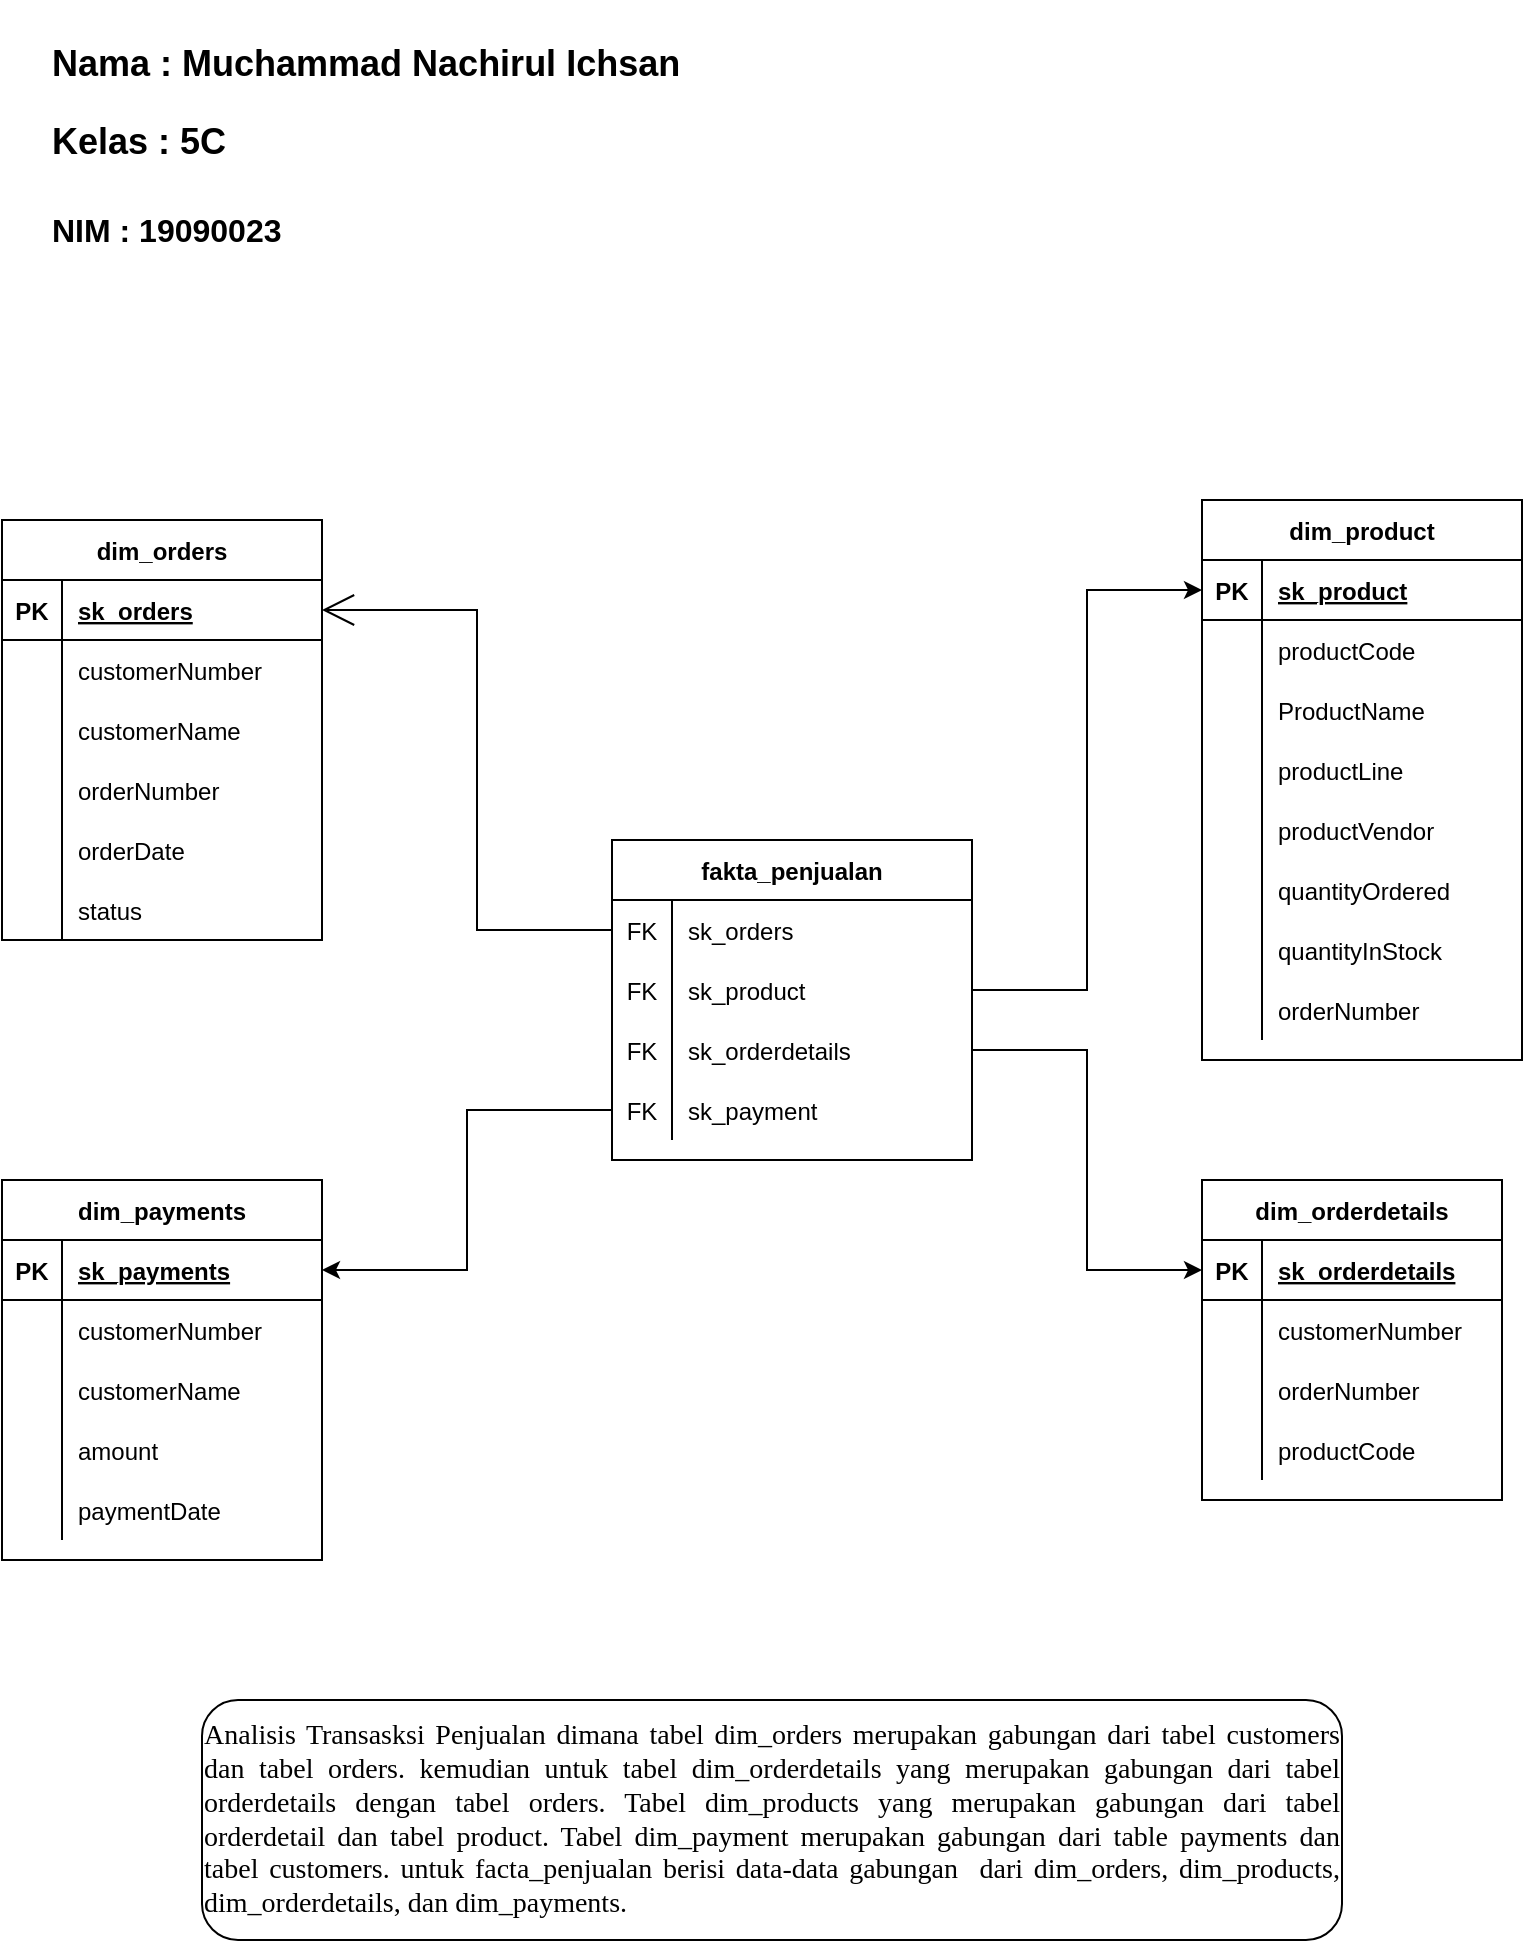 <mxfile version="15.7.0" type="device"><diagram id="pWXzZ62x38FmdUJLXMvK" name="Page-1"><mxGraphModel dx="1038" dy="539" grid="1" gridSize="10" guides="1" tooltips="1" connect="1" arrows="1" fold="1" page="1" pageScale="1" pageWidth="850" pageHeight="1100" math="0" shadow="0"><root><mxCell id="0"/><mxCell id="1" parent="0"/><mxCell id="mVuvQZ0u-5A4Cyodk1l2-1" value="fakta_penjualan" style="shape=table;startSize=30;container=1;collapsible=1;childLayout=tableLayout;fixedRows=1;rowLines=0;fontStyle=1;align=center;resizeLast=1;hachureGap=4;pointerEvents=0;" vertex="1" parent="1"><mxGeometry x="305" y="690" width="180" height="160.0" as="geometry"/></mxCell><mxCell id="mVuvQZ0u-5A4Cyodk1l2-2" value="" style="shape=partialRectangle;collapsible=0;dropTarget=0;pointerEvents=0;fillColor=none;top=0;left=0;bottom=0;right=0;points=[[0,0.5],[1,0.5]];portConstraint=eastwest;" vertex="1" parent="mVuvQZ0u-5A4Cyodk1l2-1"><mxGeometry y="30" width="180" height="30" as="geometry"/></mxCell><mxCell id="mVuvQZ0u-5A4Cyodk1l2-3" value="FK" style="shape=partialRectangle;connectable=0;fillColor=none;top=0;left=0;bottom=0;right=0;editable=1;overflow=hidden;" vertex="1" parent="mVuvQZ0u-5A4Cyodk1l2-2"><mxGeometry width="30" height="30" as="geometry"><mxRectangle width="30" height="30" as="alternateBounds"/></mxGeometry></mxCell><mxCell id="mVuvQZ0u-5A4Cyodk1l2-4" value="sk_orders" style="shape=partialRectangle;connectable=0;fillColor=none;top=0;left=0;bottom=0;right=0;align=left;spacingLeft=6;overflow=hidden;" vertex="1" parent="mVuvQZ0u-5A4Cyodk1l2-2"><mxGeometry x="30" width="150" height="30" as="geometry"><mxRectangle width="150" height="30" as="alternateBounds"/></mxGeometry></mxCell><mxCell id="mVuvQZ0u-5A4Cyodk1l2-5" value="" style="shape=partialRectangle;collapsible=0;dropTarget=0;pointerEvents=0;fillColor=none;top=0;left=0;bottom=0;right=0;points=[[0,0.5],[1,0.5]];portConstraint=eastwest;" vertex="1" parent="mVuvQZ0u-5A4Cyodk1l2-1"><mxGeometry y="60" width="180" height="30" as="geometry"/></mxCell><mxCell id="mVuvQZ0u-5A4Cyodk1l2-6" value="FK" style="shape=partialRectangle;connectable=0;fillColor=none;top=0;left=0;bottom=0;right=0;editable=1;overflow=hidden;" vertex="1" parent="mVuvQZ0u-5A4Cyodk1l2-5"><mxGeometry width="30" height="30" as="geometry"><mxRectangle width="30" height="30" as="alternateBounds"/></mxGeometry></mxCell><mxCell id="mVuvQZ0u-5A4Cyodk1l2-7" value="sk_product" style="shape=partialRectangle;connectable=0;fillColor=none;top=0;left=0;bottom=0;right=0;align=left;spacingLeft=6;overflow=hidden;" vertex="1" parent="mVuvQZ0u-5A4Cyodk1l2-5"><mxGeometry x="30" width="150" height="30" as="geometry"><mxRectangle width="150" height="30" as="alternateBounds"/></mxGeometry></mxCell><mxCell id="mVuvQZ0u-5A4Cyodk1l2-8" value="" style="shape=partialRectangle;collapsible=0;dropTarget=0;pointerEvents=0;fillColor=none;top=0;left=0;bottom=0;right=0;points=[[0,0.5],[1,0.5]];portConstraint=eastwest;" vertex="1" parent="mVuvQZ0u-5A4Cyodk1l2-1"><mxGeometry y="90" width="180" height="30" as="geometry"/></mxCell><mxCell id="mVuvQZ0u-5A4Cyodk1l2-9" value="FK" style="shape=partialRectangle;connectable=0;fillColor=none;top=0;left=0;bottom=0;right=0;editable=1;overflow=hidden;" vertex="1" parent="mVuvQZ0u-5A4Cyodk1l2-8"><mxGeometry width="30" height="30" as="geometry"><mxRectangle width="30" height="30" as="alternateBounds"/></mxGeometry></mxCell><mxCell id="mVuvQZ0u-5A4Cyodk1l2-10" value="sk_orderdetails" style="shape=partialRectangle;connectable=0;fillColor=none;top=0;left=0;bottom=0;right=0;align=left;spacingLeft=6;overflow=hidden;" vertex="1" parent="mVuvQZ0u-5A4Cyodk1l2-8"><mxGeometry x="30" width="150" height="30" as="geometry"><mxRectangle width="150" height="30" as="alternateBounds"/></mxGeometry></mxCell><mxCell id="mVuvQZ0u-5A4Cyodk1l2-11" value="" style="shape=partialRectangle;collapsible=0;dropTarget=0;pointerEvents=0;fillColor=none;top=0;left=0;bottom=0;right=0;points=[[0,0.5],[1,0.5]];portConstraint=eastwest;" vertex="1" parent="mVuvQZ0u-5A4Cyodk1l2-1"><mxGeometry y="120" width="180" height="30" as="geometry"/></mxCell><mxCell id="mVuvQZ0u-5A4Cyodk1l2-12" value="FK" style="shape=partialRectangle;connectable=0;fillColor=none;top=0;left=0;bottom=0;right=0;editable=1;overflow=hidden;" vertex="1" parent="mVuvQZ0u-5A4Cyodk1l2-11"><mxGeometry width="30" height="30" as="geometry"><mxRectangle width="30" height="30" as="alternateBounds"/></mxGeometry></mxCell><mxCell id="mVuvQZ0u-5A4Cyodk1l2-13" value="sk_payment" style="shape=partialRectangle;connectable=0;fillColor=none;top=0;left=0;bottom=0;right=0;align=left;spacingLeft=6;overflow=hidden;" vertex="1" parent="mVuvQZ0u-5A4Cyodk1l2-11"><mxGeometry x="30" width="150" height="30" as="geometry"><mxRectangle width="150" height="30" as="alternateBounds"/></mxGeometry></mxCell><mxCell id="mVuvQZ0u-5A4Cyodk1l2-14" value="dim_orders" style="shape=table;startSize=30;container=1;collapsible=1;childLayout=tableLayout;fixedRows=1;rowLines=0;fontStyle=1;align=center;resizeLast=1;hachureGap=4;pointerEvents=0;" vertex="1" parent="1"><mxGeometry y="530" width="160" height="210" as="geometry"><mxRectangle x="40" y="35" width="100" height="30" as="alternateBounds"/></mxGeometry></mxCell><mxCell id="mVuvQZ0u-5A4Cyodk1l2-15" value="" style="shape=partialRectangle;collapsible=0;dropTarget=0;pointerEvents=0;fillColor=none;top=0;left=0;bottom=1;right=0;points=[[0,0.5],[1,0.5]];portConstraint=eastwest;" vertex="1" parent="mVuvQZ0u-5A4Cyodk1l2-14"><mxGeometry y="30" width="160" height="30" as="geometry"/></mxCell><mxCell id="mVuvQZ0u-5A4Cyodk1l2-16" value="PK" style="shape=partialRectangle;connectable=0;fillColor=none;top=0;left=0;bottom=0;right=0;fontStyle=1;overflow=hidden;" vertex="1" parent="mVuvQZ0u-5A4Cyodk1l2-15"><mxGeometry width="30" height="30" as="geometry"><mxRectangle width="30" height="30" as="alternateBounds"/></mxGeometry></mxCell><mxCell id="mVuvQZ0u-5A4Cyodk1l2-17" value="sk_orders" style="shape=partialRectangle;connectable=0;fillColor=none;top=0;left=0;bottom=0;right=0;align=left;spacingLeft=6;fontStyle=5;overflow=hidden;" vertex="1" parent="mVuvQZ0u-5A4Cyodk1l2-15"><mxGeometry x="30" width="130" height="30" as="geometry"><mxRectangle width="130" height="30" as="alternateBounds"/></mxGeometry></mxCell><mxCell id="mVuvQZ0u-5A4Cyodk1l2-18" value="" style="shape=partialRectangle;collapsible=0;dropTarget=0;pointerEvents=0;fillColor=none;top=0;left=0;bottom=0;right=0;points=[[0,0.5],[1,0.5]];portConstraint=eastwest;" vertex="1" parent="mVuvQZ0u-5A4Cyodk1l2-14"><mxGeometry y="60" width="160" height="30" as="geometry"/></mxCell><mxCell id="mVuvQZ0u-5A4Cyodk1l2-19" value="" style="shape=partialRectangle;connectable=0;fillColor=none;top=0;left=0;bottom=0;right=0;editable=1;overflow=hidden;" vertex="1" parent="mVuvQZ0u-5A4Cyodk1l2-18"><mxGeometry width="30" height="30" as="geometry"><mxRectangle width="30" height="30" as="alternateBounds"/></mxGeometry></mxCell><mxCell id="mVuvQZ0u-5A4Cyodk1l2-20" value="customerNumber " style="shape=partialRectangle;connectable=0;fillColor=none;top=0;left=0;bottom=0;right=0;align=left;spacingLeft=6;overflow=hidden;" vertex="1" parent="mVuvQZ0u-5A4Cyodk1l2-18"><mxGeometry x="30" width="130" height="30" as="geometry"><mxRectangle width="130" height="30" as="alternateBounds"/></mxGeometry></mxCell><mxCell id="mVuvQZ0u-5A4Cyodk1l2-21" value="" style="shape=partialRectangle;collapsible=0;dropTarget=0;pointerEvents=0;fillColor=none;top=0;left=0;bottom=0;right=0;points=[[0,0.5],[1,0.5]];portConstraint=eastwest;" vertex="1" parent="mVuvQZ0u-5A4Cyodk1l2-14"><mxGeometry y="90" width="160" height="30" as="geometry"/></mxCell><mxCell id="mVuvQZ0u-5A4Cyodk1l2-22" value="" style="shape=partialRectangle;connectable=0;fillColor=none;top=0;left=0;bottom=0;right=0;editable=1;overflow=hidden;" vertex="1" parent="mVuvQZ0u-5A4Cyodk1l2-21"><mxGeometry width="30" height="30" as="geometry"><mxRectangle width="30" height="30" as="alternateBounds"/></mxGeometry></mxCell><mxCell id="mVuvQZ0u-5A4Cyodk1l2-23" value="customerName" style="shape=partialRectangle;connectable=0;fillColor=none;top=0;left=0;bottom=0;right=0;align=left;spacingLeft=6;overflow=hidden;" vertex="1" parent="mVuvQZ0u-5A4Cyodk1l2-21"><mxGeometry x="30" width="130" height="30" as="geometry"><mxRectangle width="130" height="30" as="alternateBounds"/></mxGeometry></mxCell><mxCell id="mVuvQZ0u-5A4Cyodk1l2-24" value="" style="shape=partialRectangle;collapsible=0;dropTarget=0;pointerEvents=0;fillColor=none;top=0;left=0;bottom=0;right=0;points=[[0,0.5],[1,0.5]];portConstraint=eastwest;" vertex="1" parent="mVuvQZ0u-5A4Cyodk1l2-14"><mxGeometry y="120" width="160" height="30" as="geometry"/></mxCell><mxCell id="mVuvQZ0u-5A4Cyodk1l2-25" value="" style="shape=partialRectangle;connectable=0;fillColor=none;top=0;left=0;bottom=0;right=0;editable=1;overflow=hidden;" vertex="1" parent="mVuvQZ0u-5A4Cyodk1l2-24"><mxGeometry width="30" height="30" as="geometry"><mxRectangle width="30" height="30" as="alternateBounds"/></mxGeometry></mxCell><mxCell id="mVuvQZ0u-5A4Cyodk1l2-26" value="orderNumber" style="shape=partialRectangle;connectable=0;fillColor=none;top=0;left=0;bottom=0;right=0;align=left;spacingLeft=6;overflow=hidden;" vertex="1" parent="mVuvQZ0u-5A4Cyodk1l2-24"><mxGeometry x="30" width="130" height="30" as="geometry"><mxRectangle width="130" height="30" as="alternateBounds"/></mxGeometry></mxCell><mxCell id="mVuvQZ0u-5A4Cyodk1l2-27" value="" style="shape=partialRectangle;collapsible=0;dropTarget=0;pointerEvents=0;fillColor=none;top=0;left=0;bottom=0;right=0;points=[[0,0.5],[1,0.5]];portConstraint=eastwest;" vertex="1" parent="mVuvQZ0u-5A4Cyodk1l2-14"><mxGeometry y="150" width="160" height="30" as="geometry"/></mxCell><mxCell id="mVuvQZ0u-5A4Cyodk1l2-28" value="" style="shape=partialRectangle;connectable=0;fillColor=none;top=0;left=0;bottom=0;right=0;editable=1;overflow=hidden;" vertex="1" parent="mVuvQZ0u-5A4Cyodk1l2-27"><mxGeometry width="30" height="30" as="geometry"><mxRectangle width="30" height="30" as="alternateBounds"/></mxGeometry></mxCell><mxCell id="mVuvQZ0u-5A4Cyodk1l2-29" value="orderDate" style="shape=partialRectangle;connectable=0;fillColor=none;top=0;left=0;bottom=0;right=0;align=left;spacingLeft=6;overflow=hidden;" vertex="1" parent="mVuvQZ0u-5A4Cyodk1l2-27"><mxGeometry x="30" width="130" height="30" as="geometry"><mxRectangle width="130" height="30" as="alternateBounds"/></mxGeometry></mxCell><mxCell id="mVuvQZ0u-5A4Cyodk1l2-30" value="" style="shape=partialRectangle;collapsible=0;dropTarget=0;pointerEvents=0;fillColor=none;top=0;left=0;bottom=0;right=0;points=[[0,0.5],[1,0.5]];portConstraint=eastwest;" vertex="1" parent="mVuvQZ0u-5A4Cyodk1l2-14"><mxGeometry y="180" width="160" height="30" as="geometry"/></mxCell><mxCell id="mVuvQZ0u-5A4Cyodk1l2-31" value="" style="shape=partialRectangle;connectable=0;fillColor=none;top=0;left=0;bottom=0;right=0;editable=1;overflow=hidden;" vertex="1" parent="mVuvQZ0u-5A4Cyodk1l2-30"><mxGeometry width="30" height="30" as="geometry"><mxRectangle width="30" height="30" as="alternateBounds"/></mxGeometry></mxCell><mxCell id="mVuvQZ0u-5A4Cyodk1l2-32" value="status" style="shape=partialRectangle;connectable=0;fillColor=none;top=0;left=0;bottom=0;right=0;align=left;spacingLeft=6;overflow=hidden;" vertex="1" parent="mVuvQZ0u-5A4Cyodk1l2-30"><mxGeometry x="30" width="130" height="30" as="geometry"><mxRectangle width="130" height="30" as="alternateBounds"/></mxGeometry></mxCell><mxCell id="mVuvQZ0u-5A4Cyodk1l2-33" style="edgeStyle=orthogonalEdgeStyle;rounded=0;orthogonalLoop=1;jettySize=auto;html=1;entryX=0;entryY=0.5;entryDx=0;entryDy=0;endArrow=none;startSize=14;endSize=14;sourcePerimeterSpacing=8;targetPerimeterSpacing=8;exitX=1;exitY=0.5;exitDx=0;exitDy=0;startArrow=open;startFill=0;endFill=0;" edge="1" parent="1" source="mVuvQZ0u-5A4Cyodk1l2-15" target="mVuvQZ0u-5A4Cyodk1l2-2"><mxGeometry relative="1" as="geometry"/></mxCell><mxCell id="mVuvQZ0u-5A4Cyodk1l2-34" value="dim_product" style="shape=table;startSize=30;container=1;collapsible=1;childLayout=tableLayout;fixedRows=1;rowLines=0;fontStyle=1;align=center;resizeLast=1;hachureGap=4;pointerEvents=0;" vertex="1" parent="1"><mxGeometry x="600" y="520" width="160" height="280" as="geometry"/></mxCell><mxCell id="mVuvQZ0u-5A4Cyodk1l2-35" value="" style="shape=partialRectangle;collapsible=0;dropTarget=0;pointerEvents=0;fillColor=none;top=0;left=0;bottom=1;right=0;points=[[0,0.5],[1,0.5]];portConstraint=eastwest;" vertex="1" parent="mVuvQZ0u-5A4Cyodk1l2-34"><mxGeometry y="30" width="160" height="30" as="geometry"/></mxCell><mxCell id="mVuvQZ0u-5A4Cyodk1l2-36" value="PK" style="shape=partialRectangle;connectable=0;fillColor=none;top=0;left=0;bottom=0;right=0;fontStyle=1;overflow=hidden;" vertex="1" parent="mVuvQZ0u-5A4Cyodk1l2-35"><mxGeometry width="30" height="30" as="geometry"><mxRectangle width="30" height="30" as="alternateBounds"/></mxGeometry></mxCell><mxCell id="mVuvQZ0u-5A4Cyodk1l2-37" value="sk_product" style="shape=partialRectangle;connectable=0;fillColor=none;top=0;left=0;bottom=0;right=0;align=left;spacingLeft=6;fontStyle=5;overflow=hidden;" vertex="1" parent="mVuvQZ0u-5A4Cyodk1l2-35"><mxGeometry x="30" width="130" height="30" as="geometry"><mxRectangle width="130" height="30" as="alternateBounds"/></mxGeometry></mxCell><mxCell id="mVuvQZ0u-5A4Cyodk1l2-38" value="" style="shape=partialRectangle;collapsible=0;dropTarget=0;pointerEvents=0;fillColor=none;top=0;left=0;bottom=0;right=0;points=[[0,0.5],[1,0.5]];portConstraint=eastwest;" vertex="1" parent="mVuvQZ0u-5A4Cyodk1l2-34"><mxGeometry y="60" width="160" height="30" as="geometry"/></mxCell><mxCell id="mVuvQZ0u-5A4Cyodk1l2-39" value="" style="shape=partialRectangle;connectable=0;fillColor=none;top=0;left=0;bottom=0;right=0;editable=1;overflow=hidden;" vertex="1" parent="mVuvQZ0u-5A4Cyodk1l2-38"><mxGeometry width="30" height="30" as="geometry"><mxRectangle width="30" height="30" as="alternateBounds"/></mxGeometry></mxCell><mxCell id="mVuvQZ0u-5A4Cyodk1l2-40" value="productCode" style="shape=partialRectangle;connectable=0;fillColor=none;top=0;left=0;bottom=0;right=0;align=left;spacingLeft=6;overflow=hidden;" vertex="1" parent="mVuvQZ0u-5A4Cyodk1l2-38"><mxGeometry x="30" width="130" height="30" as="geometry"><mxRectangle width="130" height="30" as="alternateBounds"/></mxGeometry></mxCell><mxCell id="mVuvQZ0u-5A4Cyodk1l2-41" value="" style="shape=partialRectangle;collapsible=0;dropTarget=0;pointerEvents=0;fillColor=none;top=0;left=0;bottom=0;right=0;points=[[0,0.5],[1,0.5]];portConstraint=eastwest;" vertex="1" parent="mVuvQZ0u-5A4Cyodk1l2-34"><mxGeometry y="90" width="160" height="30" as="geometry"/></mxCell><mxCell id="mVuvQZ0u-5A4Cyodk1l2-42" value="" style="shape=partialRectangle;connectable=0;fillColor=none;top=0;left=0;bottom=0;right=0;editable=1;overflow=hidden;" vertex="1" parent="mVuvQZ0u-5A4Cyodk1l2-41"><mxGeometry width="30" height="30" as="geometry"><mxRectangle width="30" height="30" as="alternateBounds"/></mxGeometry></mxCell><mxCell id="mVuvQZ0u-5A4Cyodk1l2-43" value="ProductName" style="shape=partialRectangle;connectable=0;fillColor=none;top=0;left=0;bottom=0;right=0;align=left;spacingLeft=6;overflow=hidden;" vertex="1" parent="mVuvQZ0u-5A4Cyodk1l2-41"><mxGeometry x="30" width="130" height="30" as="geometry"><mxRectangle width="130" height="30" as="alternateBounds"/></mxGeometry></mxCell><mxCell id="mVuvQZ0u-5A4Cyodk1l2-44" value="" style="shape=partialRectangle;collapsible=0;dropTarget=0;pointerEvents=0;fillColor=none;top=0;left=0;bottom=0;right=0;points=[[0,0.5],[1,0.5]];portConstraint=eastwest;" vertex="1" parent="mVuvQZ0u-5A4Cyodk1l2-34"><mxGeometry y="120" width="160" height="30" as="geometry"/></mxCell><mxCell id="mVuvQZ0u-5A4Cyodk1l2-45" value="" style="shape=partialRectangle;connectable=0;fillColor=none;top=0;left=0;bottom=0;right=0;editable=1;overflow=hidden;" vertex="1" parent="mVuvQZ0u-5A4Cyodk1l2-44"><mxGeometry width="30" height="30" as="geometry"><mxRectangle width="30" height="30" as="alternateBounds"/></mxGeometry></mxCell><mxCell id="mVuvQZ0u-5A4Cyodk1l2-46" value="productLine" style="shape=partialRectangle;connectable=0;fillColor=none;top=0;left=0;bottom=0;right=0;align=left;spacingLeft=6;overflow=hidden;" vertex="1" parent="mVuvQZ0u-5A4Cyodk1l2-44"><mxGeometry x="30" width="130" height="30" as="geometry"><mxRectangle width="130" height="30" as="alternateBounds"/></mxGeometry></mxCell><mxCell id="mVuvQZ0u-5A4Cyodk1l2-47" value="" style="shape=partialRectangle;collapsible=0;dropTarget=0;pointerEvents=0;fillColor=none;top=0;left=0;bottom=0;right=0;points=[[0,0.5],[1,0.5]];portConstraint=eastwest;" vertex="1" parent="mVuvQZ0u-5A4Cyodk1l2-34"><mxGeometry y="150" width="160" height="30" as="geometry"/></mxCell><mxCell id="mVuvQZ0u-5A4Cyodk1l2-48" value="" style="shape=partialRectangle;connectable=0;fillColor=none;top=0;left=0;bottom=0;right=0;editable=1;overflow=hidden;" vertex="1" parent="mVuvQZ0u-5A4Cyodk1l2-47"><mxGeometry width="30" height="30" as="geometry"><mxRectangle width="30" height="30" as="alternateBounds"/></mxGeometry></mxCell><mxCell id="mVuvQZ0u-5A4Cyodk1l2-49" value="productVendor" style="shape=partialRectangle;connectable=0;fillColor=none;top=0;left=0;bottom=0;right=0;align=left;spacingLeft=6;overflow=hidden;" vertex="1" parent="mVuvQZ0u-5A4Cyodk1l2-47"><mxGeometry x="30" width="130" height="30" as="geometry"><mxRectangle width="130" height="30" as="alternateBounds"/></mxGeometry></mxCell><mxCell id="mVuvQZ0u-5A4Cyodk1l2-50" value="" style="shape=partialRectangle;collapsible=0;dropTarget=0;pointerEvents=0;fillColor=none;top=0;left=0;bottom=0;right=0;points=[[0,0.5],[1,0.5]];portConstraint=eastwest;" vertex="1" parent="mVuvQZ0u-5A4Cyodk1l2-34"><mxGeometry y="180" width="160" height="30" as="geometry"/></mxCell><mxCell id="mVuvQZ0u-5A4Cyodk1l2-51" value="" style="shape=partialRectangle;connectable=0;fillColor=none;top=0;left=0;bottom=0;right=0;editable=1;overflow=hidden;" vertex="1" parent="mVuvQZ0u-5A4Cyodk1l2-50"><mxGeometry width="30" height="30" as="geometry"><mxRectangle width="30" height="30" as="alternateBounds"/></mxGeometry></mxCell><mxCell id="mVuvQZ0u-5A4Cyodk1l2-52" value="quantityOrdered" style="shape=partialRectangle;connectable=0;fillColor=none;top=0;left=0;bottom=0;right=0;align=left;spacingLeft=6;overflow=hidden;" vertex="1" parent="mVuvQZ0u-5A4Cyodk1l2-50"><mxGeometry x="30" width="130" height="30" as="geometry"><mxRectangle width="130" height="30" as="alternateBounds"/></mxGeometry></mxCell><mxCell id="mVuvQZ0u-5A4Cyodk1l2-53" value="" style="shape=partialRectangle;collapsible=0;dropTarget=0;pointerEvents=0;fillColor=none;top=0;left=0;bottom=0;right=0;points=[[0,0.5],[1,0.5]];portConstraint=eastwest;" vertex="1" parent="mVuvQZ0u-5A4Cyodk1l2-34"><mxGeometry y="210" width="160" height="30" as="geometry"/></mxCell><mxCell id="mVuvQZ0u-5A4Cyodk1l2-54" value="" style="shape=partialRectangle;connectable=0;fillColor=none;top=0;left=0;bottom=0;right=0;editable=1;overflow=hidden;" vertex="1" parent="mVuvQZ0u-5A4Cyodk1l2-53"><mxGeometry width="30" height="30" as="geometry"><mxRectangle width="30" height="30" as="alternateBounds"/></mxGeometry></mxCell><mxCell id="mVuvQZ0u-5A4Cyodk1l2-55" value="quantityInStock" style="shape=partialRectangle;connectable=0;fillColor=none;top=0;left=0;bottom=0;right=0;align=left;spacingLeft=6;overflow=hidden;" vertex="1" parent="mVuvQZ0u-5A4Cyodk1l2-53"><mxGeometry x="30" width="130" height="30" as="geometry"><mxRectangle width="130" height="30" as="alternateBounds"/></mxGeometry></mxCell><mxCell id="mVuvQZ0u-5A4Cyodk1l2-56" value="" style="shape=partialRectangle;collapsible=0;dropTarget=0;pointerEvents=0;fillColor=none;top=0;left=0;bottom=0;right=0;points=[[0,0.5],[1,0.5]];portConstraint=eastwest;" vertex="1" parent="mVuvQZ0u-5A4Cyodk1l2-34"><mxGeometry y="240" width="160" height="30" as="geometry"/></mxCell><mxCell id="mVuvQZ0u-5A4Cyodk1l2-57" value="" style="shape=partialRectangle;connectable=0;fillColor=none;top=0;left=0;bottom=0;right=0;editable=1;overflow=hidden;" vertex="1" parent="mVuvQZ0u-5A4Cyodk1l2-56"><mxGeometry width="30" height="30" as="geometry"><mxRectangle width="30" height="30" as="alternateBounds"/></mxGeometry></mxCell><mxCell id="mVuvQZ0u-5A4Cyodk1l2-58" value="orderNumber" style="shape=partialRectangle;connectable=0;fillColor=none;top=0;left=0;bottom=0;right=0;align=left;spacingLeft=6;overflow=hidden;" vertex="1" parent="mVuvQZ0u-5A4Cyodk1l2-56"><mxGeometry x="30" width="130" height="30" as="geometry"><mxRectangle width="130" height="30" as="alternateBounds"/></mxGeometry></mxCell><mxCell id="mVuvQZ0u-5A4Cyodk1l2-59" value="dim_orderdetails" style="shape=table;startSize=30;container=1;collapsible=1;childLayout=tableLayout;fixedRows=1;rowLines=0;fontStyle=1;align=center;resizeLast=1;hachureGap=4;pointerEvents=0;" vertex="1" parent="1"><mxGeometry x="600" y="860" width="150" height="160" as="geometry"/></mxCell><mxCell id="mVuvQZ0u-5A4Cyodk1l2-60" value="" style="shape=partialRectangle;collapsible=0;dropTarget=0;pointerEvents=0;fillColor=none;top=0;left=0;bottom=1;right=0;points=[[0,0.5],[1,0.5]];portConstraint=eastwest;" vertex="1" parent="mVuvQZ0u-5A4Cyodk1l2-59"><mxGeometry y="30" width="150" height="30" as="geometry"/></mxCell><mxCell id="mVuvQZ0u-5A4Cyodk1l2-61" value="PK" style="shape=partialRectangle;connectable=0;fillColor=none;top=0;left=0;bottom=0;right=0;fontStyle=1;overflow=hidden;" vertex="1" parent="mVuvQZ0u-5A4Cyodk1l2-60"><mxGeometry width="30" height="30" as="geometry"><mxRectangle width="30" height="30" as="alternateBounds"/></mxGeometry></mxCell><mxCell id="mVuvQZ0u-5A4Cyodk1l2-62" value="sk_orderdetails" style="shape=partialRectangle;connectable=0;fillColor=none;top=0;left=0;bottom=0;right=0;align=left;spacingLeft=6;fontStyle=5;overflow=hidden;" vertex="1" parent="mVuvQZ0u-5A4Cyodk1l2-60"><mxGeometry x="30" width="120" height="30" as="geometry"><mxRectangle width="120" height="30" as="alternateBounds"/></mxGeometry></mxCell><mxCell id="mVuvQZ0u-5A4Cyodk1l2-63" value="" style="shape=partialRectangle;collapsible=0;dropTarget=0;pointerEvents=0;fillColor=none;top=0;left=0;bottom=0;right=0;points=[[0,0.5],[1,0.5]];portConstraint=eastwest;" vertex="1" parent="mVuvQZ0u-5A4Cyodk1l2-59"><mxGeometry y="60" width="150" height="30" as="geometry"/></mxCell><mxCell id="mVuvQZ0u-5A4Cyodk1l2-64" value="" style="shape=partialRectangle;connectable=0;fillColor=none;top=0;left=0;bottom=0;right=0;editable=1;overflow=hidden;" vertex="1" parent="mVuvQZ0u-5A4Cyodk1l2-63"><mxGeometry width="30" height="30" as="geometry"><mxRectangle width="30" height="30" as="alternateBounds"/></mxGeometry></mxCell><mxCell id="mVuvQZ0u-5A4Cyodk1l2-65" value="customerNumber" style="shape=partialRectangle;connectable=0;fillColor=none;top=0;left=0;bottom=0;right=0;align=left;spacingLeft=6;overflow=hidden;" vertex="1" parent="mVuvQZ0u-5A4Cyodk1l2-63"><mxGeometry x="30" width="120" height="30" as="geometry"><mxRectangle width="120" height="30" as="alternateBounds"/></mxGeometry></mxCell><mxCell id="mVuvQZ0u-5A4Cyodk1l2-66" value="" style="shape=partialRectangle;collapsible=0;dropTarget=0;pointerEvents=0;fillColor=none;top=0;left=0;bottom=0;right=0;points=[[0,0.5],[1,0.5]];portConstraint=eastwest;" vertex="1" parent="mVuvQZ0u-5A4Cyodk1l2-59"><mxGeometry y="90" width="150" height="30" as="geometry"/></mxCell><mxCell id="mVuvQZ0u-5A4Cyodk1l2-67" value="" style="shape=partialRectangle;connectable=0;fillColor=none;top=0;left=0;bottom=0;right=0;editable=1;overflow=hidden;" vertex="1" parent="mVuvQZ0u-5A4Cyodk1l2-66"><mxGeometry width="30" height="30" as="geometry"><mxRectangle width="30" height="30" as="alternateBounds"/></mxGeometry></mxCell><mxCell id="mVuvQZ0u-5A4Cyodk1l2-68" value="orderNumber" style="shape=partialRectangle;connectable=0;fillColor=none;top=0;left=0;bottom=0;right=0;align=left;spacingLeft=6;overflow=hidden;" vertex="1" parent="mVuvQZ0u-5A4Cyodk1l2-66"><mxGeometry x="30" width="120" height="30" as="geometry"><mxRectangle width="120" height="30" as="alternateBounds"/></mxGeometry></mxCell><mxCell id="mVuvQZ0u-5A4Cyodk1l2-69" value="" style="shape=partialRectangle;collapsible=0;dropTarget=0;pointerEvents=0;fillColor=none;top=0;left=0;bottom=0;right=0;points=[[0,0.5],[1,0.5]];portConstraint=eastwest;" vertex="1" parent="mVuvQZ0u-5A4Cyodk1l2-59"><mxGeometry y="120" width="150" height="30" as="geometry"/></mxCell><mxCell id="mVuvQZ0u-5A4Cyodk1l2-70" value="" style="shape=partialRectangle;connectable=0;fillColor=none;top=0;left=0;bottom=0;right=0;editable=1;overflow=hidden;" vertex="1" parent="mVuvQZ0u-5A4Cyodk1l2-69"><mxGeometry width="30" height="30" as="geometry"><mxRectangle width="30" height="30" as="alternateBounds"/></mxGeometry></mxCell><mxCell id="mVuvQZ0u-5A4Cyodk1l2-71" value="productCode" style="shape=partialRectangle;connectable=0;fillColor=none;top=0;left=0;bottom=0;right=0;align=left;spacingLeft=6;overflow=hidden;" vertex="1" parent="mVuvQZ0u-5A4Cyodk1l2-69"><mxGeometry x="30" width="120" height="30" as="geometry"><mxRectangle width="120" height="30" as="alternateBounds"/></mxGeometry></mxCell><mxCell id="mVuvQZ0u-5A4Cyodk1l2-72" value="dim_payments" style="shape=table;startSize=30;container=1;collapsible=1;childLayout=tableLayout;fixedRows=1;rowLines=0;fontStyle=1;align=center;resizeLast=1;hachureGap=4;pointerEvents=0;" vertex="1" parent="1"><mxGeometry y="860" width="160" height="190" as="geometry"/></mxCell><mxCell id="mVuvQZ0u-5A4Cyodk1l2-73" value="" style="shape=partialRectangle;collapsible=0;dropTarget=0;pointerEvents=0;fillColor=none;top=0;left=0;bottom=1;right=0;points=[[0,0.5],[1,0.5]];portConstraint=eastwest;" vertex="1" parent="mVuvQZ0u-5A4Cyodk1l2-72"><mxGeometry y="30" width="160" height="30" as="geometry"/></mxCell><mxCell id="mVuvQZ0u-5A4Cyodk1l2-74" value="PK" style="shape=partialRectangle;connectable=0;fillColor=none;top=0;left=0;bottom=0;right=0;fontStyle=1;overflow=hidden;" vertex="1" parent="mVuvQZ0u-5A4Cyodk1l2-73"><mxGeometry width="30" height="30" as="geometry"><mxRectangle width="30" height="30" as="alternateBounds"/></mxGeometry></mxCell><mxCell id="mVuvQZ0u-5A4Cyodk1l2-75" value="sk_payments" style="shape=partialRectangle;connectable=0;fillColor=none;top=0;left=0;bottom=0;right=0;align=left;spacingLeft=6;fontStyle=5;overflow=hidden;" vertex="1" parent="mVuvQZ0u-5A4Cyodk1l2-73"><mxGeometry x="30" width="130" height="30" as="geometry"><mxRectangle width="130" height="30" as="alternateBounds"/></mxGeometry></mxCell><mxCell id="mVuvQZ0u-5A4Cyodk1l2-76" value="" style="shape=partialRectangle;collapsible=0;dropTarget=0;pointerEvents=0;fillColor=none;top=0;left=0;bottom=0;right=0;points=[[0,0.5],[1,0.5]];portConstraint=eastwest;" vertex="1" parent="mVuvQZ0u-5A4Cyodk1l2-72"><mxGeometry y="60" width="160" height="30" as="geometry"/></mxCell><mxCell id="mVuvQZ0u-5A4Cyodk1l2-77" value="" style="shape=partialRectangle;connectable=0;fillColor=none;top=0;left=0;bottom=0;right=0;editable=1;overflow=hidden;" vertex="1" parent="mVuvQZ0u-5A4Cyodk1l2-76"><mxGeometry width="30" height="30" as="geometry"><mxRectangle width="30" height="30" as="alternateBounds"/></mxGeometry></mxCell><mxCell id="mVuvQZ0u-5A4Cyodk1l2-78" value="customerNumber" style="shape=partialRectangle;connectable=0;fillColor=none;top=0;left=0;bottom=0;right=0;align=left;spacingLeft=6;overflow=hidden;" vertex="1" parent="mVuvQZ0u-5A4Cyodk1l2-76"><mxGeometry x="30" width="130" height="30" as="geometry"><mxRectangle width="130" height="30" as="alternateBounds"/></mxGeometry></mxCell><mxCell id="mVuvQZ0u-5A4Cyodk1l2-79" value="" style="shape=partialRectangle;collapsible=0;dropTarget=0;pointerEvents=0;fillColor=none;top=0;left=0;bottom=0;right=0;points=[[0,0.5],[1,0.5]];portConstraint=eastwest;" vertex="1" parent="mVuvQZ0u-5A4Cyodk1l2-72"><mxGeometry y="90" width="160" height="30" as="geometry"/></mxCell><mxCell id="mVuvQZ0u-5A4Cyodk1l2-80" value="" style="shape=partialRectangle;connectable=0;fillColor=none;top=0;left=0;bottom=0;right=0;editable=1;overflow=hidden;" vertex="1" parent="mVuvQZ0u-5A4Cyodk1l2-79"><mxGeometry width="30" height="30" as="geometry"><mxRectangle width="30" height="30" as="alternateBounds"/></mxGeometry></mxCell><mxCell id="mVuvQZ0u-5A4Cyodk1l2-81" value="customerName" style="shape=partialRectangle;connectable=0;fillColor=none;top=0;left=0;bottom=0;right=0;align=left;spacingLeft=6;overflow=hidden;" vertex="1" parent="mVuvQZ0u-5A4Cyodk1l2-79"><mxGeometry x="30" width="130" height="30" as="geometry"><mxRectangle width="130" height="30" as="alternateBounds"/></mxGeometry></mxCell><mxCell id="mVuvQZ0u-5A4Cyodk1l2-82" value="" style="shape=partialRectangle;collapsible=0;dropTarget=0;pointerEvents=0;fillColor=none;top=0;left=0;bottom=0;right=0;points=[[0,0.5],[1,0.5]];portConstraint=eastwest;" vertex="1" parent="mVuvQZ0u-5A4Cyodk1l2-72"><mxGeometry y="120" width="160" height="30" as="geometry"/></mxCell><mxCell id="mVuvQZ0u-5A4Cyodk1l2-83" value="" style="shape=partialRectangle;connectable=0;fillColor=none;top=0;left=0;bottom=0;right=0;editable=1;overflow=hidden;" vertex="1" parent="mVuvQZ0u-5A4Cyodk1l2-82"><mxGeometry width="30" height="30" as="geometry"><mxRectangle width="30" height="30" as="alternateBounds"/></mxGeometry></mxCell><mxCell id="mVuvQZ0u-5A4Cyodk1l2-84" value="amount" style="shape=partialRectangle;connectable=0;fillColor=none;top=0;left=0;bottom=0;right=0;align=left;spacingLeft=6;overflow=hidden;" vertex="1" parent="mVuvQZ0u-5A4Cyodk1l2-82"><mxGeometry x="30" width="130" height="30" as="geometry"><mxRectangle width="130" height="30" as="alternateBounds"/></mxGeometry></mxCell><mxCell id="mVuvQZ0u-5A4Cyodk1l2-85" value="" style="shape=partialRectangle;collapsible=0;dropTarget=0;pointerEvents=0;fillColor=none;top=0;left=0;bottom=0;right=0;points=[[0,0.5],[1,0.5]];portConstraint=eastwest;" vertex="1" parent="mVuvQZ0u-5A4Cyodk1l2-72"><mxGeometry y="150" width="160" height="30" as="geometry"/></mxCell><mxCell id="mVuvQZ0u-5A4Cyodk1l2-86" value="" style="shape=partialRectangle;connectable=0;fillColor=none;top=0;left=0;bottom=0;right=0;editable=1;overflow=hidden;" vertex="1" parent="mVuvQZ0u-5A4Cyodk1l2-85"><mxGeometry width="30" height="30" as="geometry"><mxRectangle width="30" height="30" as="alternateBounds"/></mxGeometry></mxCell><mxCell id="mVuvQZ0u-5A4Cyodk1l2-87" value="paymentDate" style="shape=partialRectangle;connectable=0;fillColor=none;top=0;left=0;bottom=0;right=0;align=left;spacingLeft=6;overflow=hidden;" vertex="1" parent="mVuvQZ0u-5A4Cyodk1l2-85"><mxGeometry x="30" width="130" height="30" as="geometry"><mxRectangle width="130" height="30" as="alternateBounds"/></mxGeometry></mxCell><mxCell id="mVuvQZ0u-5A4Cyodk1l2-88" style="edgeStyle=orthogonalEdgeStyle;rounded=0;orthogonalLoop=1;jettySize=auto;html=1;exitX=1;exitY=0.5;exitDx=0;exitDy=0;entryX=0;entryY=0.5;entryDx=0;entryDy=0;" edge="1" parent="1" source="mVuvQZ0u-5A4Cyodk1l2-5" target="mVuvQZ0u-5A4Cyodk1l2-35"><mxGeometry relative="1" as="geometry"/></mxCell><mxCell id="mVuvQZ0u-5A4Cyodk1l2-89" style="edgeStyle=orthogonalEdgeStyle;rounded=0;orthogonalLoop=1;jettySize=auto;html=1;exitX=1;exitY=0.5;exitDx=0;exitDy=0;entryX=0;entryY=0.5;entryDx=0;entryDy=0;" edge="1" parent="1" source="mVuvQZ0u-5A4Cyodk1l2-8" target="mVuvQZ0u-5A4Cyodk1l2-60"><mxGeometry relative="1" as="geometry"/></mxCell><mxCell id="mVuvQZ0u-5A4Cyodk1l2-90" style="edgeStyle=orthogonalEdgeStyle;rounded=0;orthogonalLoop=1;jettySize=auto;html=1;exitX=0;exitY=0.5;exitDx=0;exitDy=0;entryX=1;entryY=0.5;entryDx=0;entryDy=0;" edge="1" parent="1" source="mVuvQZ0u-5A4Cyodk1l2-11" target="mVuvQZ0u-5A4Cyodk1l2-73"><mxGeometry relative="1" as="geometry"/></mxCell><mxCell id="mVuvQZ0u-5A4Cyodk1l2-91" value="&lt;h1&gt;&lt;font style=&quot;font-size: 18px&quot;&gt;Nama : Muchammad Nachirul Ichsan&lt;/font&gt;&lt;/h1&gt;&lt;div&gt;&lt;font style=&quot;font-size: 18px&quot;&gt;&lt;b&gt;Kelas : 5C&lt;/b&gt;&lt;/font&gt;&lt;/div&gt;&lt;div&gt;&lt;h1&gt;&lt;font size=&quot;3&quot;&gt;NIM : 19090023&lt;/font&gt;&lt;/h1&gt;&lt;/div&gt;" style="text;html=1;strokeColor=none;fillColor=none;spacing=5;spacingTop=-20;whiteSpace=wrap;overflow=hidden;rounded=0;" vertex="1" parent="1"><mxGeometry x="20" y="280" width="360" height="120" as="geometry"/></mxCell><mxCell id="mVuvQZ0u-5A4Cyodk1l2-92" value="&lt;div style=&quot;text-align: justify&quot;&gt;&lt;span&gt;&lt;font style=&quot;font-size: 14px&quot; face=&quot;Times New Roman&quot;&gt;Analisis Transasksi Penjualan dimana tabel dim_orders merupakan gabungan dari tabel customers dan tabel orders. kemudian untuk tabel dim_orderdetails yang merupakan gabungan dari tabel orderdetails dengan tabel orders. Tabel dim_products yang merupakan gabungan dari tabel orderdetail dan tabel product. Tabel dim_payment merupakan gabungan dari table payments dan tabel customers. untuk facta_penjualan berisi data-data gabungan&amp;nbsp; dari dim_orders, dim_products, dim_orderdetails, dan dim_payments.&lt;/font&gt;&lt;/span&gt;&lt;/div&gt;" style="rounded=1;whiteSpace=wrap;html=1;align=center;" vertex="1" parent="1"><mxGeometry x="100" y="1120" width="570" height="120" as="geometry"/></mxCell></root></mxGraphModel></diagram></mxfile>